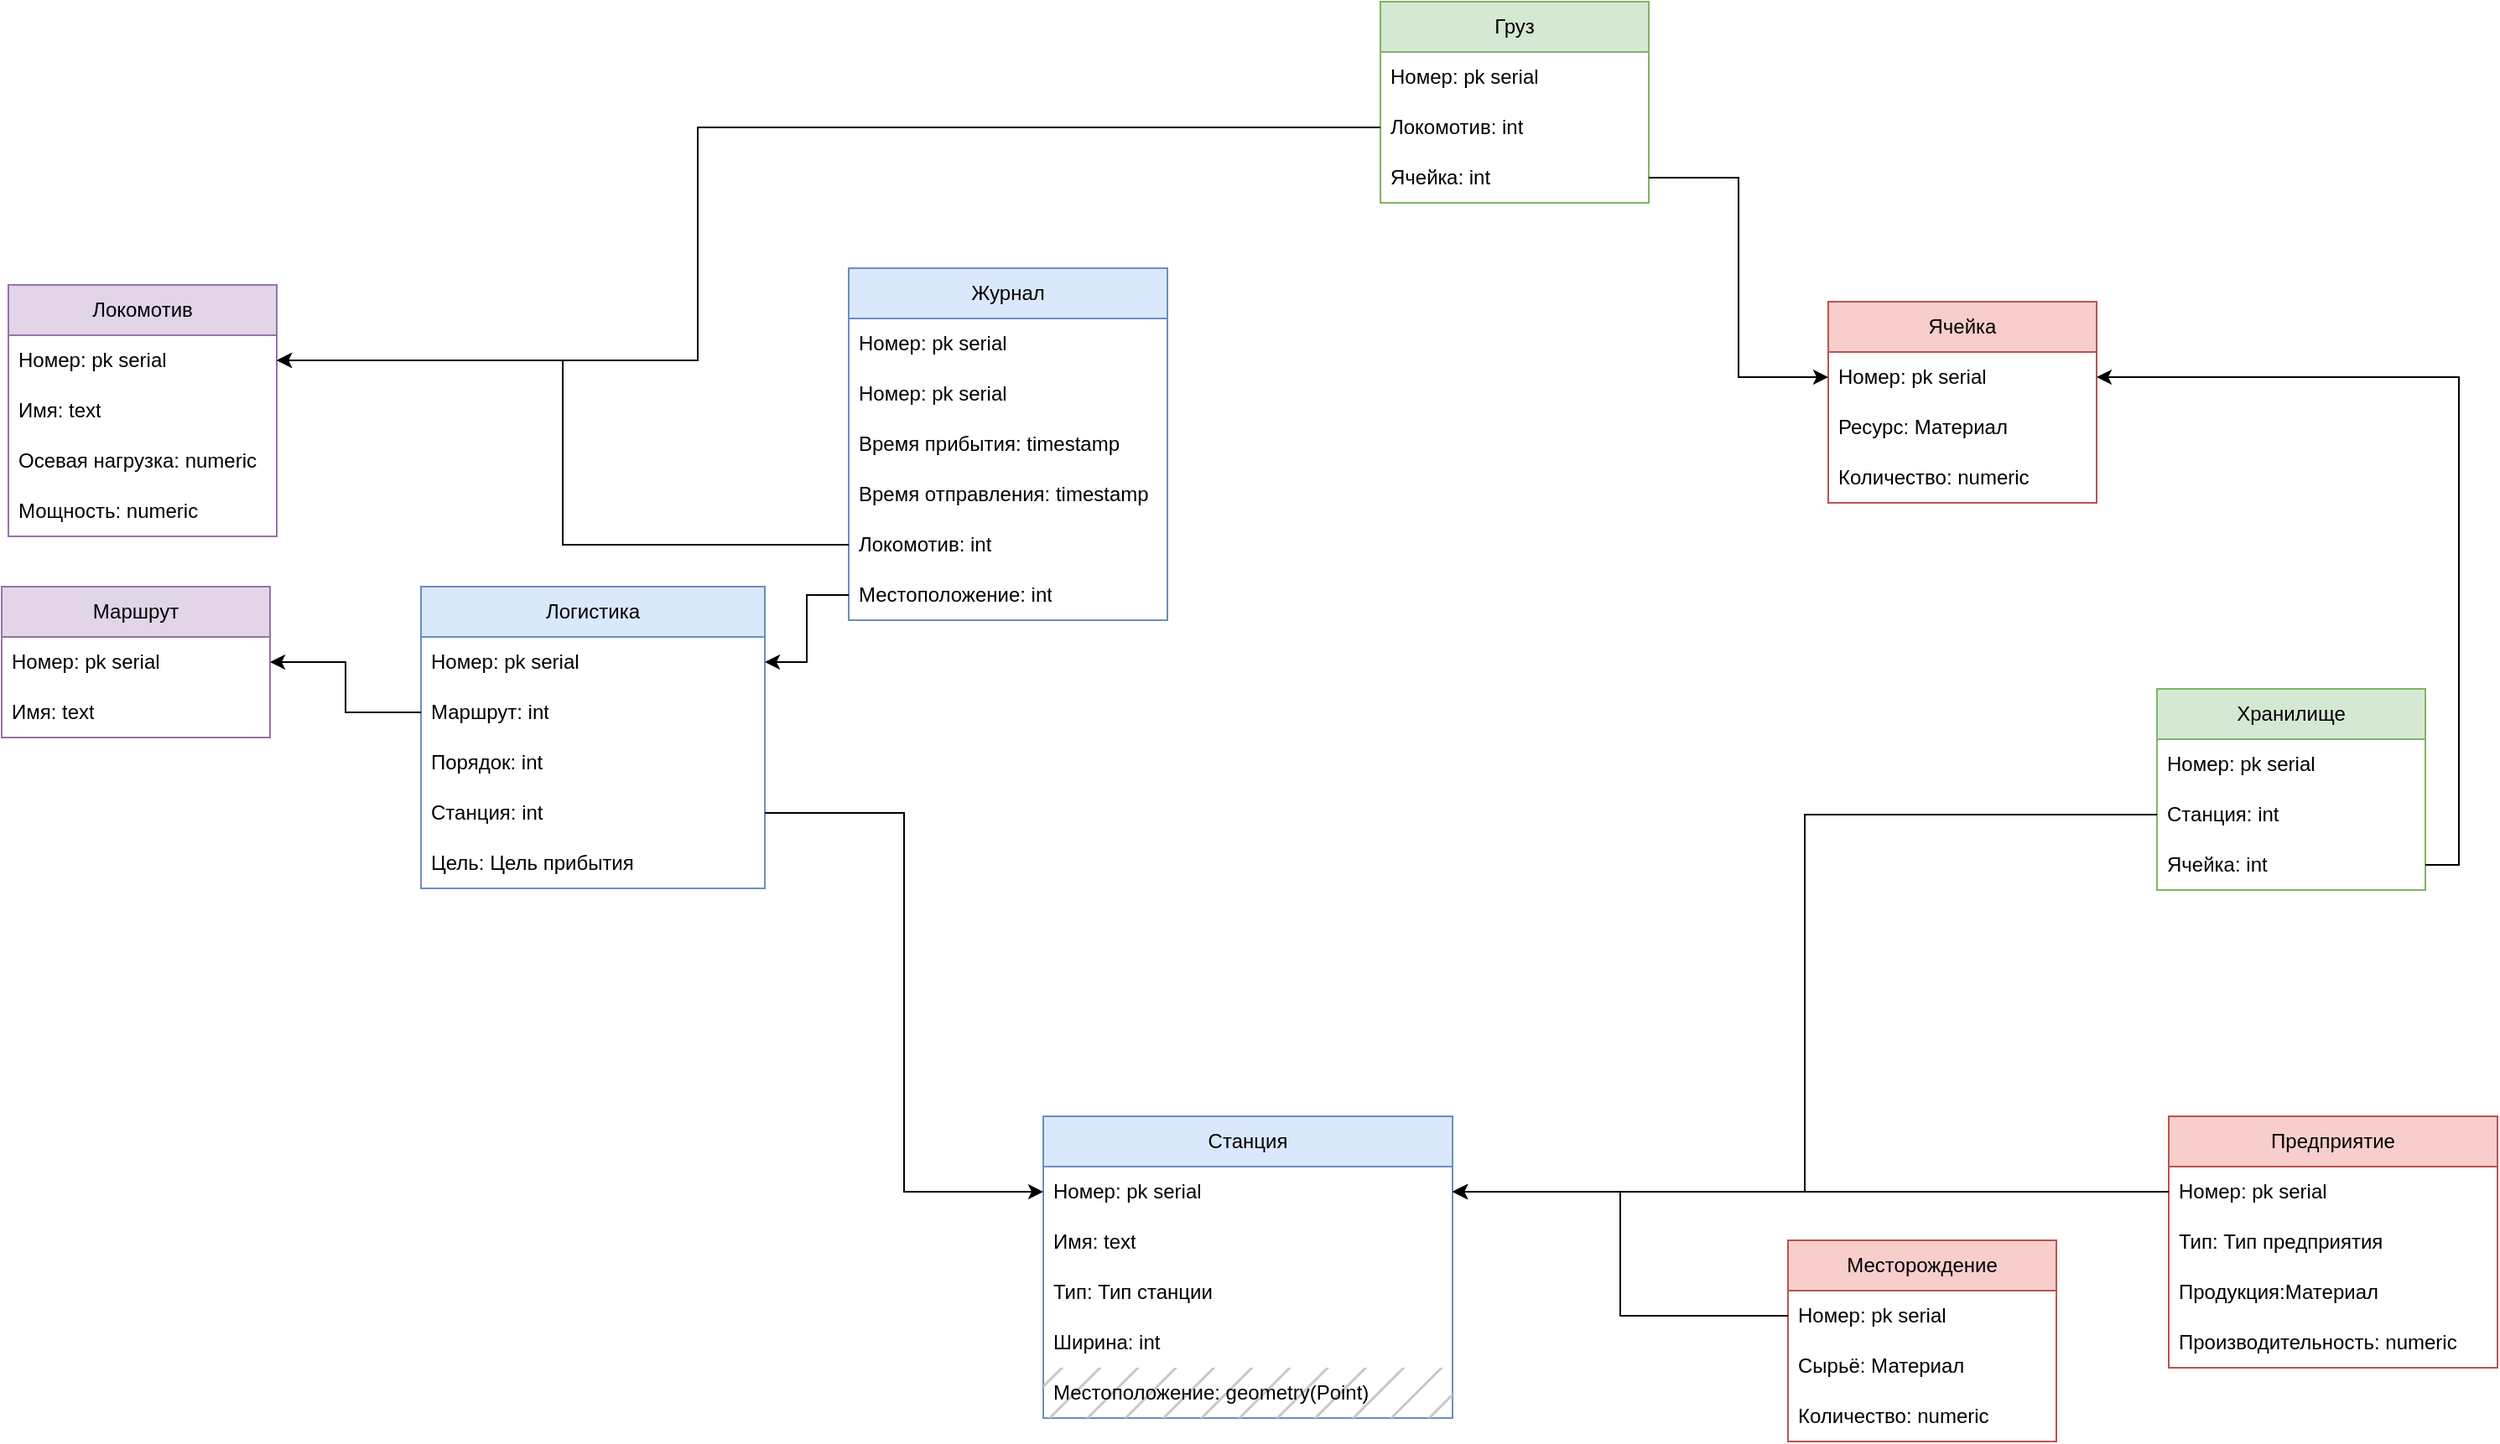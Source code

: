 <mxfile version="27.1.4">
  <diagram name="Page-1" id="O9XG9rFlNvq26OmXEtOW">
    <mxGraphModel dx="1426" dy="783" grid="1" gridSize="10" guides="1" tooltips="1" connect="1" arrows="1" fold="1" page="1" pageScale="1" pageWidth="850" pageHeight="1100" math="0" shadow="0">
      <root>
        <mxCell id="0" />
        <mxCell id="1" parent="0" />
        <mxCell id="zIoyh7g7t744pxrotM43-1" value="Станция" style="swimlane;fontStyle=0;childLayout=stackLayout;horizontal=1;startSize=30;horizontalStack=0;resizeParent=1;resizeParentMax=0;resizeLast=0;collapsible=1;marginBottom=0;whiteSpace=wrap;html=1;fillColor=#dae8fc;strokeColor=#6c8ebf;" vertex="1" parent="1">
          <mxGeometry x="966" y="837" width="244" height="180" as="geometry" />
        </mxCell>
        <mxCell id="zIoyh7g7t744pxrotM43-2" value="Номер: pk serial" style="text;strokeColor=none;fillColor=none;align=left;verticalAlign=middle;spacingLeft=4;spacingRight=4;overflow=hidden;points=[[0,0.5],[1,0.5]];portConstraint=eastwest;rotatable=0;whiteSpace=wrap;html=1;" vertex="1" parent="zIoyh7g7t744pxrotM43-1">
          <mxGeometry y="30" width="244" height="30" as="geometry" />
        </mxCell>
        <mxCell id="zIoyh7g7t744pxrotM43-3" value="Имя: text" style="text;strokeColor=none;fillColor=none;align=left;verticalAlign=middle;spacingLeft=4;spacingRight=4;overflow=hidden;points=[[0,0.5],[1,0.5]];portConstraint=eastwest;rotatable=0;whiteSpace=wrap;html=1;" vertex="1" parent="zIoyh7g7t744pxrotM43-1">
          <mxGeometry y="60" width="244" height="30" as="geometry" />
        </mxCell>
        <mxCell id="zIoyh7g7t744pxrotM43-4" value="&lt;div&gt;Тип: Тип станции&lt;/div&gt;" style="text;strokeColor=none;fillColor=none;align=left;verticalAlign=middle;spacingLeft=4;spacingRight=4;overflow=hidden;points=[[0,0.5],[1,0.5]];portConstraint=eastwest;rotatable=0;whiteSpace=wrap;html=1;" vertex="1" parent="zIoyh7g7t744pxrotM43-1">
          <mxGeometry y="90" width="244" height="30" as="geometry" />
        </mxCell>
        <mxCell id="zIoyh7g7t744pxrotM43-5" value="Ширина: int" style="text;strokeColor=none;fillColor=none;align=left;verticalAlign=middle;spacingLeft=4;spacingRight=4;overflow=hidden;points=[[0,0.5],[1,0.5]];portConstraint=eastwest;rotatable=0;whiteSpace=wrap;html=1;" vertex="1" parent="zIoyh7g7t744pxrotM43-1">
          <mxGeometry y="120" width="244" height="30" as="geometry" />
        </mxCell>
        <mxCell id="zIoyh7g7t744pxrotM43-58" value="Местоположение: geometry(Point)" style="text;strokeColor=none;fillColor=#C8C8C8;align=left;verticalAlign=middle;spacingLeft=4;spacingRight=4;overflow=hidden;points=[[0,0.5],[1,0.5]];portConstraint=eastwest;rotatable=0;whiteSpace=wrap;html=1;fillStyle=hatch;" vertex="1" parent="zIoyh7g7t744pxrotM43-1">
          <mxGeometry y="150" width="244" height="30" as="geometry" />
        </mxCell>
        <mxCell id="zIoyh7g7t744pxrotM43-6" value="&lt;div&gt;Предприятие&lt;/div&gt;" style="swimlane;fontStyle=0;childLayout=stackLayout;horizontal=1;startSize=30;horizontalStack=0;resizeParent=1;resizeParentMax=0;resizeLast=0;collapsible=1;marginBottom=0;whiteSpace=wrap;html=1;fillColor=#f8cecc;strokeColor=#b85450;" vertex="1" parent="1">
          <mxGeometry x="1637" y="837" width="196" height="150" as="geometry">
            <mxRectangle x="120" y="120" width="110" height="30" as="alternateBounds" />
          </mxGeometry>
        </mxCell>
        <mxCell id="zIoyh7g7t744pxrotM43-7" value="Номер: pk serial" style="text;strokeColor=none;fillColor=none;align=left;verticalAlign=middle;spacingLeft=4;spacingRight=4;overflow=hidden;points=[[0,0.5],[1,0.5]];portConstraint=eastwest;rotatable=0;whiteSpace=wrap;html=1;" vertex="1" parent="zIoyh7g7t744pxrotM43-6">
          <mxGeometry y="30" width="196" height="30" as="geometry" />
        </mxCell>
        <mxCell id="zIoyh7g7t744pxrotM43-8" value="Тип: Тип предприятия" style="text;strokeColor=none;fillColor=none;align=left;verticalAlign=middle;spacingLeft=4;spacingRight=4;overflow=hidden;points=[[0,0.5],[1,0.5]];portConstraint=eastwest;rotatable=0;whiteSpace=wrap;html=1;" vertex="1" parent="zIoyh7g7t744pxrotM43-6">
          <mxGeometry y="60" width="196" height="30" as="geometry" />
        </mxCell>
        <mxCell id="zIoyh7g7t744pxrotM43-9" value="Продукция:Материал" style="text;strokeColor=none;fillColor=none;align=left;verticalAlign=middle;spacingLeft=4;spacingRight=4;overflow=hidden;points=[[0,0.5],[1,0.5]];portConstraint=eastwest;rotatable=0;whiteSpace=wrap;html=1;" vertex="1" parent="zIoyh7g7t744pxrotM43-6">
          <mxGeometry y="90" width="196" height="30" as="geometry" />
        </mxCell>
        <mxCell id="zIoyh7g7t744pxrotM43-10" value="Производительность: numeric" style="text;strokeColor=none;fillColor=none;align=left;verticalAlign=middle;spacingLeft=4;spacingRight=4;overflow=hidden;points=[[0,0.5],[1,0.5]];portConstraint=eastwest;rotatable=0;whiteSpace=wrap;html=1;" vertex="1" parent="zIoyh7g7t744pxrotM43-6">
          <mxGeometry y="120" width="196" height="30" as="geometry" />
        </mxCell>
        <mxCell id="zIoyh7g7t744pxrotM43-11" value="Месторождение" style="swimlane;fontStyle=0;childLayout=stackLayout;horizontal=1;startSize=30;horizontalStack=0;resizeParent=1;resizeParentMax=0;resizeLast=0;collapsible=1;marginBottom=0;whiteSpace=wrap;html=1;fillColor=#f8cecc;strokeColor=#b85450;" vertex="1" parent="1">
          <mxGeometry x="1410" y="911" width="160" height="120" as="geometry" />
        </mxCell>
        <mxCell id="zIoyh7g7t744pxrotM43-12" value="Номер: pk serial" style="text;strokeColor=none;fillColor=none;align=left;verticalAlign=middle;spacingLeft=4;spacingRight=4;overflow=hidden;points=[[0,0.5],[1,0.5]];portConstraint=eastwest;rotatable=0;whiteSpace=wrap;html=1;" vertex="1" parent="zIoyh7g7t744pxrotM43-11">
          <mxGeometry y="30" width="160" height="30" as="geometry" />
        </mxCell>
        <mxCell id="zIoyh7g7t744pxrotM43-13" value="Сырьё: Материал" style="text;strokeColor=none;fillColor=none;align=left;verticalAlign=middle;spacingLeft=4;spacingRight=4;overflow=hidden;points=[[0,0.5],[1,0.5]];portConstraint=eastwest;rotatable=0;whiteSpace=wrap;html=1;" vertex="1" parent="zIoyh7g7t744pxrotM43-11">
          <mxGeometry y="60" width="160" height="30" as="geometry" />
        </mxCell>
        <mxCell id="zIoyh7g7t744pxrotM43-14" value="Количество: numeric" style="text;strokeColor=none;fillColor=none;align=left;verticalAlign=middle;spacingLeft=4;spacingRight=4;overflow=hidden;points=[[0,0.5],[1,0.5]];portConstraint=eastwest;rotatable=0;whiteSpace=wrap;html=1;" vertex="1" parent="zIoyh7g7t744pxrotM43-11">
          <mxGeometry y="90" width="160" height="30" as="geometry" />
        </mxCell>
        <mxCell id="zIoyh7g7t744pxrotM43-15" value="&lt;div&gt;Локомотив&lt;/div&gt;" style="swimlane;fontStyle=0;childLayout=stackLayout;horizontal=1;startSize=30;horizontalStack=0;resizeParent=1;resizeParentMax=0;resizeLast=0;collapsible=1;marginBottom=0;whiteSpace=wrap;html=1;fillColor=#e1d5e7;strokeColor=#9673a6;" vertex="1" parent="1">
          <mxGeometry x="349" y="341" width="160" height="150" as="geometry" />
        </mxCell>
        <mxCell id="zIoyh7g7t744pxrotM43-16" value="Номер: pk serial" style="text;strokeColor=none;fillColor=none;align=left;verticalAlign=middle;spacingLeft=4;spacingRight=4;overflow=hidden;points=[[0,0.5],[1,0.5]];portConstraint=eastwest;rotatable=0;whiteSpace=wrap;html=1;" vertex="1" parent="zIoyh7g7t744pxrotM43-15">
          <mxGeometry y="30" width="160" height="30" as="geometry" />
        </mxCell>
        <mxCell id="zIoyh7g7t744pxrotM43-17" value="Имя: text" style="text;strokeColor=none;fillColor=none;align=left;verticalAlign=middle;spacingLeft=4;spacingRight=4;overflow=hidden;points=[[0,0.5],[1,0.5]];portConstraint=eastwest;rotatable=0;whiteSpace=wrap;html=1;" vertex="1" parent="zIoyh7g7t744pxrotM43-15">
          <mxGeometry y="60" width="160" height="30" as="geometry" />
        </mxCell>
        <mxCell id="zIoyh7g7t744pxrotM43-18" value="Осевая нагрузка: numeric" style="text;strokeColor=none;fillColor=none;align=left;verticalAlign=middle;spacingLeft=4;spacingRight=4;overflow=hidden;points=[[0,0.5],[1,0.5]];portConstraint=eastwest;rotatable=0;whiteSpace=wrap;html=1;" vertex="1" parent="zIoyh7g7t744pxrotM43-15">
          <mxGeometry y="90" width="160" height="30" as="geometry" />
        </mxCell>
        <mxCell id="zIoyh7g7t744pxrotM43-19" value="Мощность: numeric" style="text;strokeColor=none;fillColor=none;align=left;verticalAlign=middle;spacingLeft=4;spacingRight=4;overflow=hidden;points=[[0,0.5],[1,0.5]];portConstraint=eastwest;rotatable=0;whiteSpace=wrap;html=1;" vertex="1" parent="zIoyh7g7t744pxrotM43-15">
          <mxGeometry y="120" width="160" height="30" as="geometry" />
        </mxCell>
        <mxCell id="zIoyh7g7t744pxrotM43-20" value="Ячейка" style="swimlane;fontStyle=0;childLayout=stackLayout;horizontal=1;startSize=30;horizontalStack=0;resizeParent=1;resizeParentMax=0;resizeLast=0;collapsible=1;marginBottom=0;whiteSpace=wrap;html=1;fillColor=#f8cecc;strokeColor=#b85450;" vertex="1" parent="1">
          <mxGeometry x="1434" y="351" width="160" height="120" as="geometry" />
        </mxCell>
        <mxCell id="zIoyh7g7t744pxrotM43-21" value="Номер: pk serial" style="text;strokeColor=none;fillColor=none;align=left;verticalAlign=middle;spacingLeft=4;spacingRight=4;overflow=hidden;points=[[0,0.5],[1,0.5]];portConstraint=eastwest;rotatable=0;whiteSpace=wrap;html=1;" vertex="1" parent="zIoyh7g7t744pxrotM43-20">
          <mxGeometry y="30" width="160" height="30" as="geometry" />
        </mxCell>
        <mxCell id="zIoyh7g7t744pxrotM43-22" value="&lt;div&gt;Ресурс: Материал&lt;/div&gt;" style="text;strokeColor=none;fillColor=none;align=left;verticalAlign=middle;spacingLeft=4;spacingRight=4;overflow=hidden;points=[[0,0.5],[1,0.5]];portConstraint=eastwest;rotatable=0;whiteSpace=wrap;html=1;" vertex="1" parent="zIoyh7g7t744pxrotM43-20">
          <mxGeometry y="60" width="160" height="30" as="geometry" />
        </mxCell>
        <mxCell id="zIoyh7g7t744pxrotM43-23" value="Количество: numeric" style="text;strokeColor=none;fillColor=none;align=left;verticalAlign=middle;spacingLeft=4;spacingRight=4;overflow=hidden;points=[[0,0.5],[1,0.5]];portConstraint=eastwest;rotatable=0;whiteSpace=wrap;html=1;" vertex="1" parent="zIoyh7g7t744pxrotM43-20">
          <mxGeometry y="90" width="160" height="30" as="geometry" />
        </mxCell>
        <mxCell id="zIoyh7g7t744pxrotM43-24" value="Логистика" style="swimlane;fontStyle=0;childLayout=stackLayout;horizontal=1;startSize=30;horizontalStack=0;resizeParent=1;resizeParentMax=0;resizeLast=0;collapsible=1;marginBottom=0;whiteSpace=wrap;html=1;fillColor=#dae8fc;strokeColor=#6c8ebf;" vertex="1" parent="1">
          <mxGeometry x="595" y="521" width="205" height="180" as="geometry" />
        </mxCell>
        <mxCell id="zIoyh7g7t744pxrotM43-25" value="Номер: pk serial" style="text;strokeColor=none;fillColor=none;align=left;verticalAlign=middle;spacingLeft=4;spacingRight=4;overflow=hidden;points=[[0,0.5],[1,0.5]];portConstraint=eastwest;rotatable=0;whiteSpace=wrap;html=1;" vertex="1" parent="zIoyh7g7t744pxrotM43-24">
          <mxGeometry y="30" width="205" height="30" as="geometry" />
        </mxCell>
        <mxCell id="zIoyh7g7t744pxrotM43-26" value="Маршрут: int" style="text;strokeColor=none;fillColor=none;align=left;verticalAlign=middle;spacingLeft=4;spacingRight=4;overflow=hidden;points=[[0,0.5],[1,0.5]];portConstraint=eastwest;rotatable=0;whiteSpace=wrap;html=1;rounded=0;" vertex="1" parent="zIoyh7g7t744pxrotM43-24">
          <mxGeometry y="60" width="205" height="30" as="geometry" />
        </mxCell>
        <mxCell id="zIoyh7g7t744pxrotM43-27" value="&lt;div&gt;Порядок: int&lt;br&gt;&lt;/div&gt;" style="text;strokeColor=none;fillColor=none;align=left;verticalAlign=middle;spacingLeft=4;spacingRight=4;overflow=hidden;points=[[0,0.5],[1,0.5]];portConstraint=eastwest;rotatable=0;whiteSpace=wrap;html=1;rounded=0;" vertex="1" parent="zIoyh7g7t744pxrotM43-24">
          <mxGeometry y="90" width="205" height="30" as="geometry" />
        </mxCell>
        <mxCell id="zIoyh7g7t744pxrotM43-28" value="Станция: int" style="text;strokeColor=none;fillColor=none;align=left;verticalAlign=middle;spacingLeft=4;spacingRight=4;overflow=hidden;points=[[0,0.5],[1,0.5]];portConstraint=eastwest;rotatable=0;whiteSpace=wrap;html=1;" vertex="1" parent="zIoyh7g7t744pxrotM43-24">
          <mxGeometry y="120" width="205" height="30" as="geometry" />
        </mxCell>
        <mxCell id="zIoyh7g7t744pxrotM43-29" value="Цель: Цель прибытия" style="text;strokeColor=none;fillColor=none;align=left;verticalAlign=middle;spacingLeft=4;spacingRight=4;overflow=hidden;points=[[0,0.5],[1,0.5]];portConstraint=eastwest;rotatable=0;whiteSpace=wrap;html=1;" vertex="1" parent="zIoyh7g7t744pxrotM43-24">
          <mxGeometry y="150" width="205" height="30" as="geometry" />
        </mxCell>
        <mxCell id="zIoyh7g7t744pxrotM43-30" value="Хранилище" style="swimlane;fontStyle=0;childLayout=stackLayout;horizontal=1;startSize=30;horizontalStack=0;resizeParent=1;resizeParentMax=0;resizeLast=0;collapsible=1;marginBottom=0;whiteSpace=wrap;html=1;fillColor=#d5e8d4;strokeColor=#82b366;" vertex="1" parent="1">
          <mxGeometry x="1630" y="582" width="160" height="120" as="geometry">
            <mxRectangle x="120" y="120" width="110" height="30" as="alternateBounds" />
          </mxGeometry>
        </mxCell>
        <mxCell id="zIoyh7g7t744pxrotM43-31" value="Номер: pk serial" style="text;strokeColor=none;fillColor=none;align=left;verticalAlign=middle;spacingLeft=4;spacingRight=4;overflow=hidden;points=[[0,0.5],[1,0.5]];portConstraint=eastwest;rotatable=0;whiteSpace=wrap;html=1;" vertex="1" parent="zIoyh7g7t744pxrotM43-30">
          <mxGeometry y="30" width="160" height="30" as="geometry" />
        </mxCell>
        <mxCell id="zIoyh7g7t744pxrotM43-32" value="Станция: int" style="text;strokeColor=none;fillColor=none;align=left;verticalAlign=middle;spacingLeft=4;spacingRight=4;overflow=hidden;points=[[0,0.5],[1,0.5]];portConstraint=eastwest;rotatable=0;whiteSpace=wrap;html=1;" vertex="1" parent="zIoyh7g7t744pxrotM43-30">
          <mxGeometry y="60" width="160" height="30" as="geometry" />
        </mxCell>
        <mxCell id="zIoyh7g7t744pxrotM43-33" value="Ячейка: int" style="text;strokeColor=none;fillColor=none;align=left;verticalAlign=middle;spacingLeft=4;spacingRight=4;overflow=hidden;points=[[0,0.5],[1,0.5]];portConstraint=eastwest;rotatable=0;whiteSpace=wrap;html=1;" vertex="1" parent="zIoyh7g7t744pxrotM43-30">
          <mxGeometry y="90" width="160" height="30" as="geometry" />
        </mxCell>
        <mxCell id="zIoyh7g7t744pxrotM43-34" value="Груз" style="swimlane;fontStyle=0;childLayout=stackLayout;horizontal=1;startSize=30;horizontalStack=0;resizeParent=1;resizeParentMax=0;resizeLast=0;collapsible=1;marginBottom=0;whiteSpace=wrap;html=1;fillColor=#d5e8d4;strokeColor=#82b366;" vertex="1" parent="1">
          <mxGeometry x="1167" y="172" width="160" height="120" as="geometry">
            <mxRectangle x="120" y="120" width="110" height="30" as="alternateBounds" />
          </mxGeometry>
        </mxCell>
        <mxCell id="zIoyh7g7t744pxrotM43-35" value="Номер: pk serial" style="text;strokeColor=none;fillColor=none;align=left;verticalAlign=middle;spacingLeft=4;spacingRight=4;overflow=hidden;points=[[0,0.5],[1,0.5]];portConstraint=eastwest;rotatable=0;whiteSpace=wrap;html=1;" vertex="1" parent="zIoyh7g7t744pxrotM43-34">
          <mxGeometry y="30" width="160" height="30" as="geometry" />
        </mxCell>
        <mxCell id="zIoyh7g7t744pxrotM43-36" value="&lt;div&gt;Локомотив: int&lt;/div&gt;" style="text;strokeColor=none;fillColor=none;align=left;verticalAlign=middle;spacingLeft=4;spacingRight=4;overflow=hidden;points=[[0,0.5],[1,0.5]];portConstraint=eastwest;rotatable=0;whiteSpace=wrap;html=1;" vertex="1" parent="zIoyh7g7t744pxrotM43-34">
          <mxGeometry y="60" width="160" height="30" as="geometry" />
        </mxCell>
        <mxCell id="zIoyh7g7t744pxrotM43-37" value="Ячейкa: int" style="text;strokeColor=none;fillColor=none;align=left;verticalAlign=middle;spacingLeft=4;spacingRight=4;overflow=hidden;points=[[0,0.5],[1,0.5]];portConstraint=eastwest;rotatable=0;whiteSpace=wrap;html=1;" vertex="1" parent="zIoyh7g7t744pxrotM43-34">
          <mxGeometry y="90" width="160" height="30" as="geometry" />
        </mxCell>
        <mxCell id="zIoyh7g7t744pxrotM43-38" value="&lt;div&gt;Маршрут&lt;/div&gt;" style="swimlane;fontStyle=0;childLayout=stackLayout;horizontal=1;startSize=30;horizontalStack=0;resizeParent=1;resizeParentMax=0;resizeLast=0;collapsible=1;marginBottom=0;whiteSpace=wrap;html=1;fillColor=#e1d5e7;strokeColor=#9673a6;" vertex="1" parent="1">
          <mxGeometry x="345" y="521" width="160" height="90" as="geometry" />
        </mxCell>
        <mxCell id="zIoyh7g7t744pxrotM43-39" value="Номер: pk serial" style="text;strokeColor=none;fillColor=none;align=left;verticalAlign=middle;spacingLeft=4;spacingRight=4;overflow=hidden;points=[[0,0.5],[1,0.5]];portConstraint=eastwest;rotatable=0;whiteSpace=wrap;html=1;" vertex="1" parent="zIoyh7g7t744pxrotM43-38">
          <mxGeometry y="30" width="160" height="30" as="geometry" />
        </mxCell>
        <mxCell id="zIoyh7g7t744pxrotM43-40" value="&lt;div&gt;Имя: text&lt;/div&gt;" style="text;strokeColor=none;fillColor=none;align=left;verticalAlign=middle;spacingLeft=4;spacingRight=4;overflow=hidden;points=[[0,0.5],[1,0.5]];portConstraint=eastwest;rotatable=0;whiteSpace=wrap;html=1;" vertex="1" parent="zIoyh7g7t744pxrotM43-38">
          <mxGeometry y="60" width="160" height="30" as="geometry" />
        </mxCell>
        <mxCell id="zIoyh7g7t744pxrotM43-41" value="&lt;div&gt;Журнал&lt;/div&gt;" style="swimlane;fontStyle=0;childLayout=stackLayout;horizontal=1;startSize=30;horizontalStack=0;resizeParent=1;resizeParentMax=0;resizeLast=0;collapsible=1;marginBottom=0;whiteSpace=wrap;html=1;fillColor=#dae8fc;strokeColor=#6c8ebf;" vertex="1" parent="1">
          <mxGeometry x="850" y="331" width="190" height="210" as="geometry" />
        </mxCell>
        <mxCell id="zIoyh7g7t744pxrotM43-42" value="&lt;div&gt;Номер: pk serial&lt;/div&gt;" style="text;strokeColor=none;fillColor=none;align=left;verticalAlign=middle;spacingLeft=4;spacingRight=4;overflow=hidden;points=[[0,0.5],[1,0.5]];portConstraint=eastwest;rotatable=0;whiteSpace=wrap;html=1;" vertex="1" parent="zIoyh7g7t744pxrotM43-41">
          <mxGeometry y="30" width="190" height="30" as="geometry" />
        </mxCell>
        <mxCell id="zIoyh7g7t744pxrotM43-43" value="&lt;div&gt;Номер: pk serial&lt;/div&gt;" style="text;strokeColor=none;fillColor=none;align=left;verticalAlign=middle;spacingLeft=4;spacingRight=4;overflow=hidden;points=[[0,0.5],[1,0.5]];portConstraint=eastwest;rotatable=0;whiteSpace=wrap;html=1;" vertex="1" parent="zIoyh7g7t744pxrotM43-41">
          <mxGeometry y="60" width="190" height="30" as="geometry" />
        </mxCell>
        <mxCell id="zIoyh7g7t744pxrotM43-44" value="&lt;div&gt;Время прибытия: timestamp&lt;/div&gt;" style="text;strokeColor=none;fillColor=none;align=left;verticalAlign=middle;spacingLeft=4;spacingRight=4;overflow=hidden;points=[[0,0.5],[1,0.5]];portConstraint=eastwest;rotatable=0;whiteSpace=wrap;html=1;" vertex="1" parent="zIoyh7g7t744pxrotM43-41">
          <mxGeometry y="90" width="190" height="30" as="geometry" />
        </mxCell>
        <mxCell id="zIoyh7g7t744pxrotM43-45" value="&lt;div&gt;Время отправления: timestamp&lt;/div&gt;" style="text;strokeColor=none;fillColor=none;align=left;verticalAlign=middle;spacingLeft=4;spacingRight=4;overflow=hidden;points=[[0,0.5],[1,0.5]];portConstraint=eastwest;rotatable=0;whiteSpace=wrap;html=1;" vertex="1" parent="zIoyh7g7t744pxrotM43-41">
          <mxGeometry y="120" width="190" height="30" as="geometry" />
        </mxCell>
        <mxCell id="zIoyh7g7t744pxrotM43-46" value="&lt;div&gt;Локомотив: int&lt;br&gt;&lt;/div&gt;" style="text;strokeColor=none;fillColor=none;align=left;verticalAlign=middle;spacingLeft=4;spacingRight=4;overflow=hidden;points=[[0,0.5],[1,0.5]];portConstraint=eastwest;rotatable=0;whiteSpace=wrap;html=1;" vertex="1" parent="zIoyh7g7t744pxrotM43-41">
          <mxGeometry y="150" width="190" height="30" as="geometry" />
        </mxCell>
        <mxCell id="zIoyh7g7t744pxrotM43-47" value="Местоположение: int" style="text;strokeColor=none;fillColor=none;align=left;verticalAlign=middle;spacingLeft=4;spacingRight=4;overflow=hidden;points=[[0,0.5],[1,0.5]];portConstraint=eastwest;rotatable=0;whiteSpace=wrap;html=1;" vertex="1" parent="zIoyh7g7t744pxrotM43-41">
          <mxGeometry y="180" width="190" height="30" as="geometry" />
        </mxCell>
        <mxCell id="zIoyh7g7t744pxrotM43-48" style="edgeStyle=orthogonalEdgeStyle;rounded=0;orthogonalLoop=1;jettySize=auto;html=1;exitX=0;exitY=0.5;exitDx=0;exitDy=0;entryX=1;entryY=0.5;entryDx=0;entryDy=0;" edge="1" parent="1" source="zIoyh7g7t744pxrotM43-12" target="zIoyh7g7t744pxrotM43-2">
          <mxGeometry relative="1" as="geometry" />
        </mxCell>
        <mxCell id="zIoyh7g7t744pxrotM43-49" style="edgeStyle=orthogonalEdgeStyle;rounded=0;orthogonalLoop=1;jettySize=auto;html=1;exitX=0;exitY=0.5;exitDx=0;exitDy=0;entryX=1;entryY=0.5;entryDx=0;entryDy=0;" edge="1" parent="1" source="zIoyh7g7t744pxrotM43-7" target="zIoyh7g7t744pxrotM43-2">
          <mxGeometry relative="1" as="geometry" />
        </mxCell>
        <mxCell id="zIoyh7g7t744pxrotM43-50" style="edgeStyle=orthogonalEdgeStyle;rounded=0;orthogonalLoop=1;jettySize=auto;html=1;exitX=1;exitY=0.5;exitDx=0;exitDy=0;entryX=0;entryY=0.5;entryDx=0;entryDy=0;" edge="1" parent="1" source="zIoyh7g7t744pxrotM43-37" target="zIoyh7g7t744pxrotM43-21">
          <mxGeometry relative="1" as="geometry" />
        </mxCell>
        <mxCell id="zIoyh7g7t744pxrotM43-51" style="edgeStyle=orthogonalEdgeStyle;rounded=0;orthogonalLoop=1;jettySize=auto;html=1;exitX=1;exitY=0.5;exitDx=0;exitDy=0;entryX=1;entryY=0.5;entryDx=0;entryDy=0;" edge="1" parent="1" source="zIoyh7g7t744pxrotM43-33" target="zIoyh7g7t744pxrotM43-21">
          <mxGeometry relative="1" as="geometry" />
        </mxCell>
        <mxCell id="zIoyh7g7t744pxrotM43-52" style="edgeStyle=orthogonalEdgeStyle;rounded=0;orthogonalLoop=1;jettySize=auto;html=1;exitX=0;exitY=0.5;exitDx=0;exitDy=0;entryX=1;entryY=0.5;entryDx=0;entryDy=0;" edge="1" parent="1" source="zIoyh7g7t744pxrotM43-32" target="zIoyh7g7t744pxrotM43-2">
          <mxGeometry relative="1" as="geometry" />
        </mxCell>
        <mxCell id="zIoyh7g7t744pxrotM43-53" style="edgeStyle=orthogonalEdgeStyle;rounded=0;orthogonalLoop=1;jettySize=auto;html=1;exitX=0;exitY=0.5;exitDx=0;exitDy=0;entryX=1;entryY=0.5;entryDx=0;entryDy=0;" edge="1" parent="1" source="zIoyh7g7t744pxrotM43-46" target="zIoyh7g7t744pxrotM43-16">
          <mxGeometry relative="1" as="geometry" />
        </mxCell>
        <mxCell id="zIoyh7g7t744pxrotM43-54" style="edgeStyle=orthogonalEdgeStyle;rounded=0;orthogonalLoop=1;jettySize=auto;html=1;exitX=1;exitY=0.5;exitDx=0;exitDy=0;entryX=0;entryY=0.5;entryDx=0;entryDy=0;" edge="1" parent="1" source="zIoyh7g7t744pxrotM43-28" target="zIoyh7g7t744pxrotM43-2">
          <mxGeometry relative="1" as="geometry" />
        </mxCell>
        <mxCell id="zIoyh7g7t744pxrotM43-55" style="edgeStyle=orthogonalEdgeStyle;rounded=0;orthogonalLoop=1;jettySize=auto;html=1;exitX=0;exitY=0.5;exitDx=0;exitDy=0;entryX=1;entryY=0.5;entryDx=0;entryDy=0;" edge="1" parent="1" source="zIoyh7g7t744pxrotM43-47" target="zIoyh7g7t744pxrotM43-25">
          <mxGeometry relative="1" as="geometry" />
        </mxCell>
        <mxCell id="zIoyh7g7t744pxrotM43-56" style="edgeStyle=orthogonalEdgeStyle;rounded=0;orthogonalLoop=1;jettySize=auto;html=1;exitX=0;exitY=0.5;exitDx=0;exitDy=0;entryX=1;entryY=0.5;entryDx=0;entryDy=0;" edge="1" parent="1" source="zIoyh7g7t744pxrotM43-26" target="zIoyh7g7t744pxrotM43-38">
          <mxGeometry relative="1" as="geometry" />
        </mxCell>
        <mxCell id="zIoyh7g7t744pxrotM43-57" style="edgeStyle=orthogonalEdgeStyle;rounded=0;orthogonalLoop=1;jettySize=auto;html=1;exitX=0;exitY=0.5;exitDx=0;exitDy=0;entryX=1;entryY=0.5;entryDx=0;entryDy=0;" edge="1" parent="1" source="zIoyh7g7t744pxrotM43-36" target="zIoyh7g7t744pxrotM43-16">
          <mxGeometry relative="1" as="geometry">
            <Array as="points">
              <mxPoint x="760" y="247" />
              <mxPoint x="760" y="386" />
            </Array>
          </mxGeometry>
        </mxCell>
      </root>
    </mxGraphModel>
  </diagram>
</mxfile>
